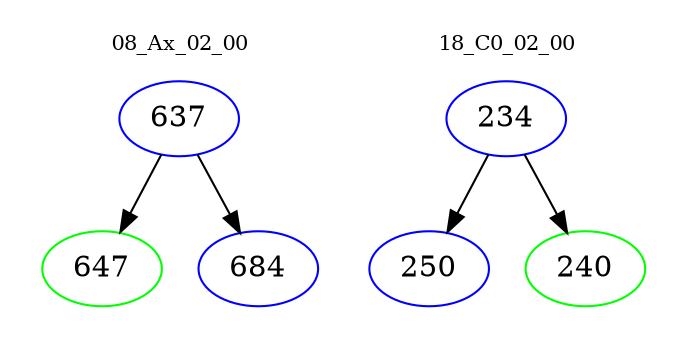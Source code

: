 digraph{
subgraph cluster_0 {
color = white
label = "08_Ax_02_00";
fontsize=10;
T0_637 [label="637", color="blue"]
T0_637 -> T0_647 [color="black"]
T0_647 [label="647", color="green"]
T0_637 -> T0_684 [color="black"]
T0_684 [label="684", color="blue"]
}
subgraph cluster_1 {
color = white
label = "18_C0_02_00";
fontsize=10;
T1_234 [label="234", color="blue"]
T1_234 -> T1_250 [color="black"]
T1_250 [label="250", color="blue"]
T1_234 -> T1_240 [color="black"]
T1_240 [label="240", color="green"]
}
}

